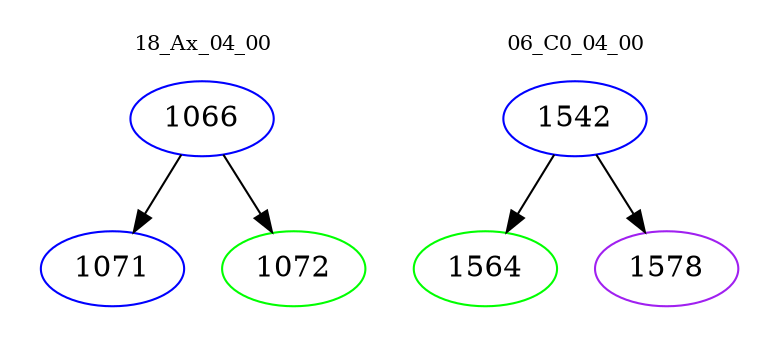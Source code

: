 digraph{
subgraph cluster_0 {
color = white
label = "18_Ax_04_00";
fontsize=10;
T0_1066 [label="1066", color="blue"]
T0_1066 -> T0_1071 [color="black"]
T0_1071 [label="1071", color="blue"]
T0_1066 -> T0_1072 [color="black"]
T0_1072 [label="1072", color="green"]
}
subgraph cluster_1 {
color = white
label = "06_C0_04_00";
fontsize=10;
T1_1542 [label="1542", color="blue"]
T1_1542 -> T1_1564 [color="black"]
T1_1564 [label="1564", color="green"]
T1_1542 -> T1_1578 [color="black"]
T1_1578 [label="1578", color="purple"]
}
}
